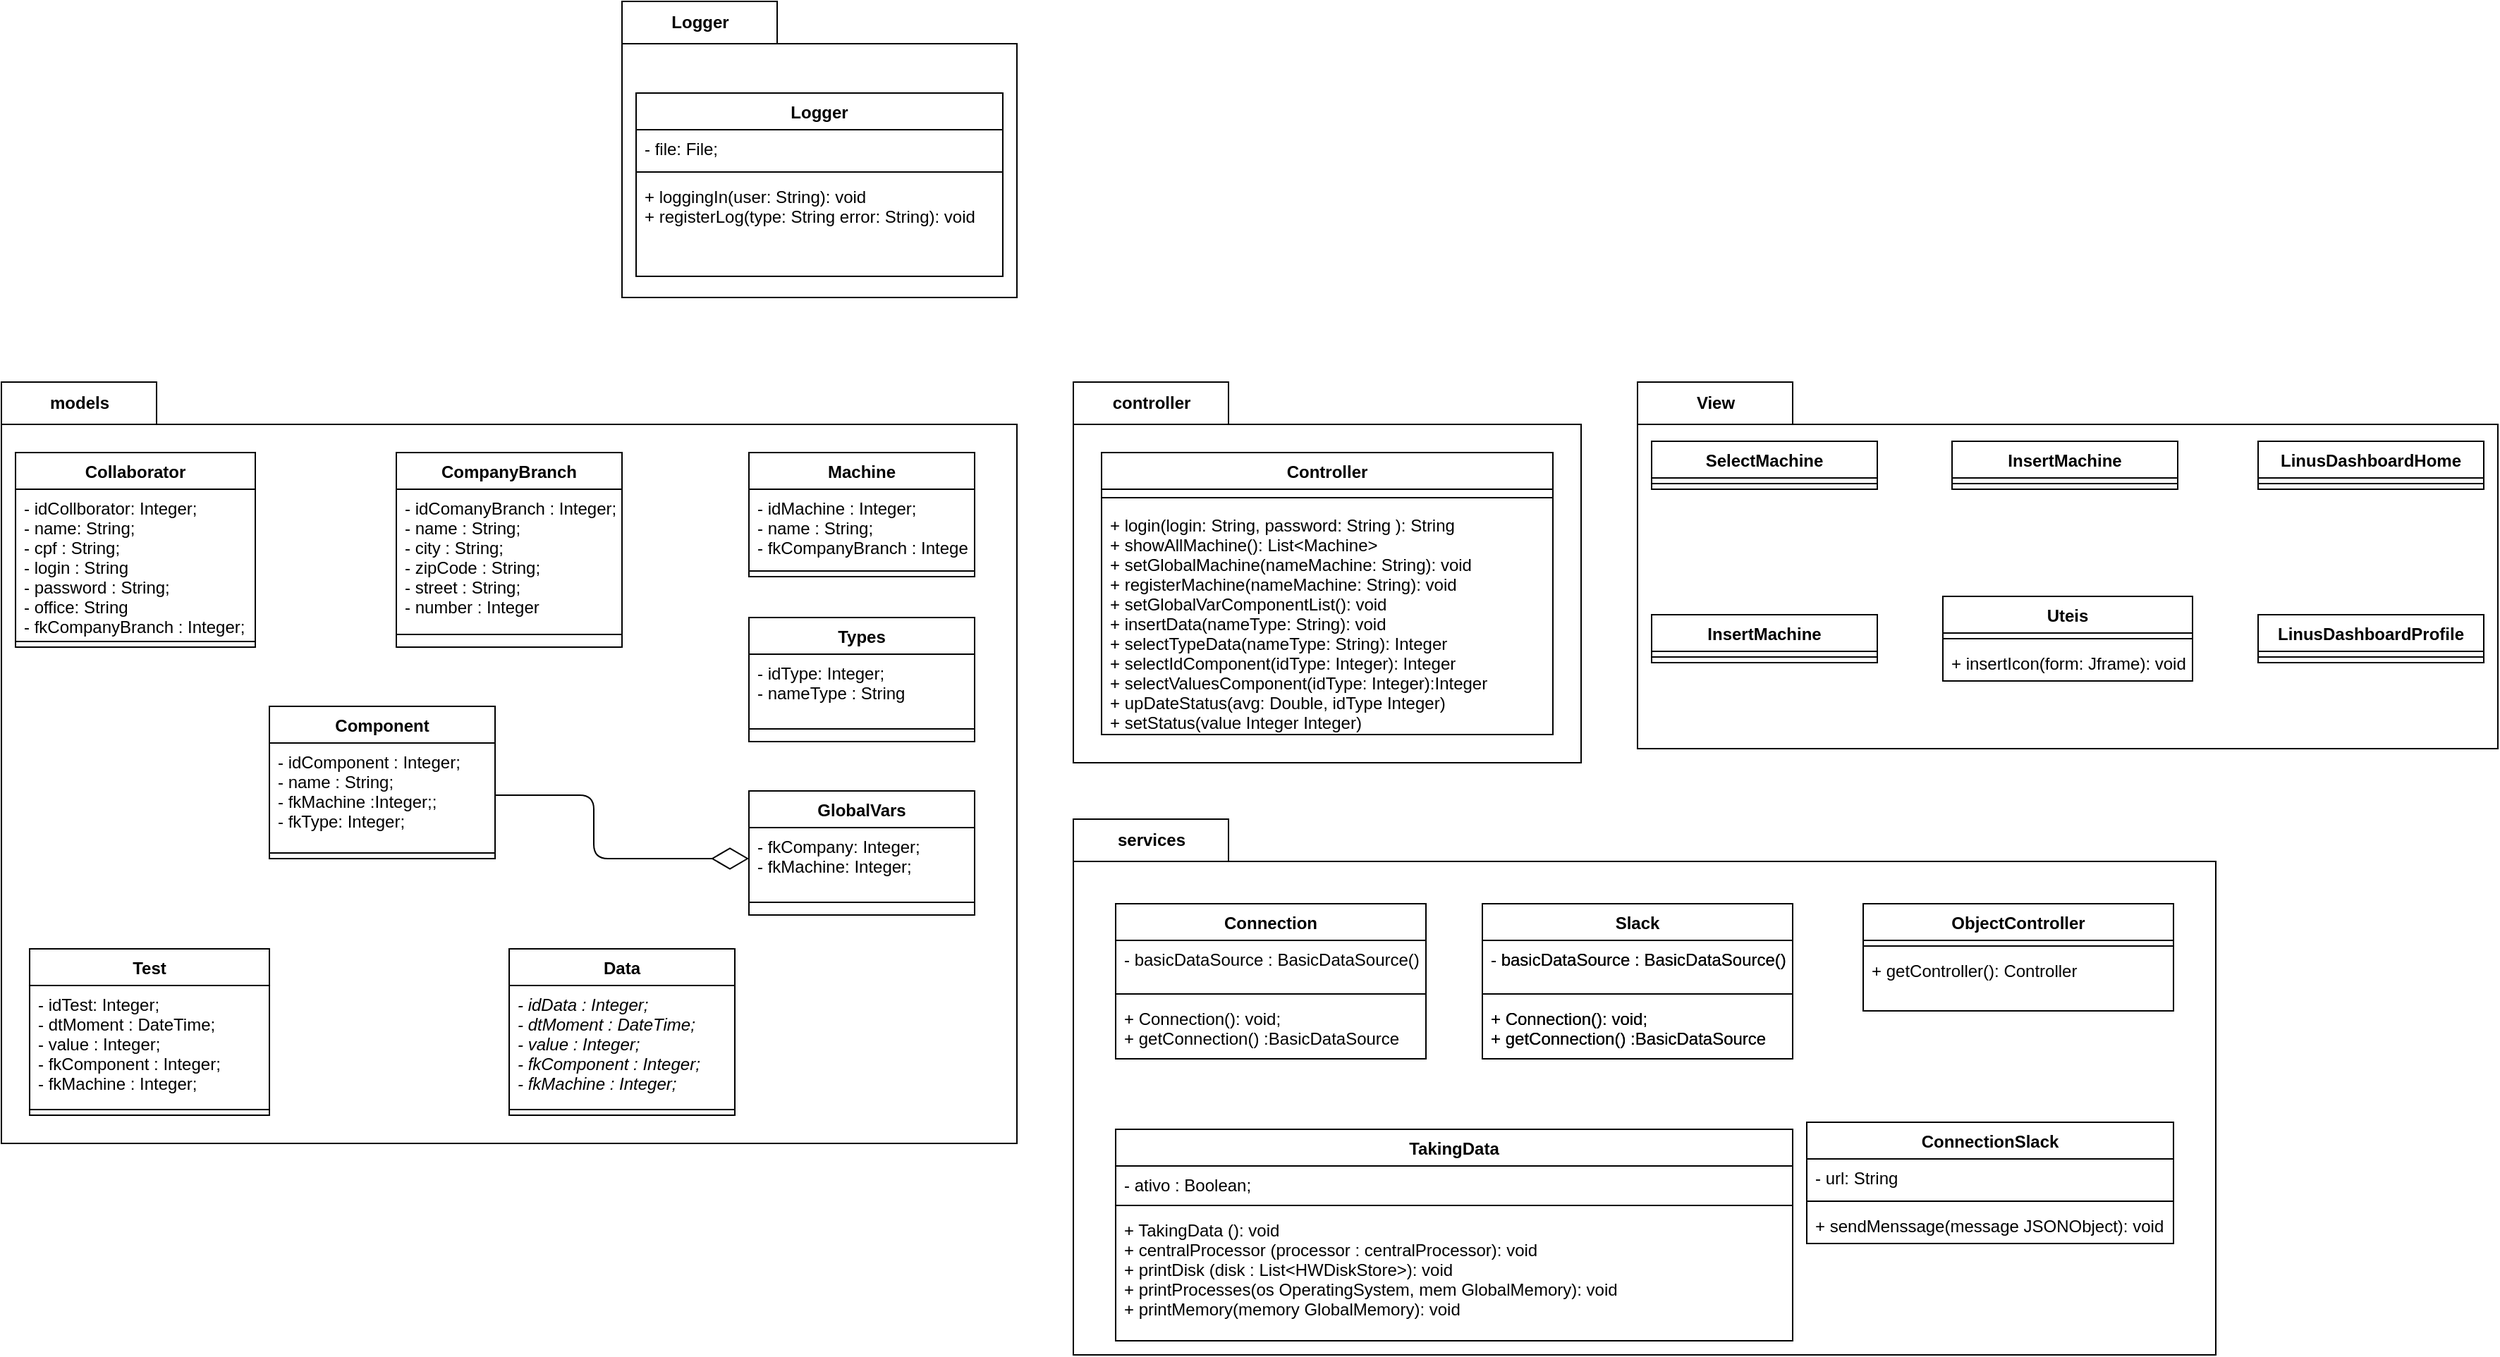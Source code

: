 <mxfile version="13.10.8" type="device"><diagram id="RD3s8kJx4T_rYx2lvKBA" name="Page-1"><mxGraphModel dx="1464" dy="1614" grid="1" gridSize="10" guides="1" tooltips="1" connect="1" arrows="1" fold="1" page="1" pageScale="1" pageWidth="827" pageHeight="1169" math="0" shadow="0"><root><mxCell id="0"/><mxCell id="1" parent="0"/><mxCell id="F6MDU5Umn2PXwsIhFBlG-26" value="models" style="shape=folder;fontStyle=1;tabWidth=110;tabHeight=30;tabPosition=left;html=1;boundedLbl=1;labelInHeader=1;" parent="1" vertex="1"><mxGeometry x="-720" y="60" width="720" height="540" as="geometry"/></mxCell><mxCell id="F6MDU5Umn2PXwsIhFBlG-11" value="controller" style="shape=folder;fontStyle=1;tabWidth=110;tabHeight=30;tabPosition=left;html=1;boundedLbl=1;labelInHeader=1;" parent="1" vertex="1"><mxGeometry x="40" y="60" width="360" height="270" as="geometry"/></mxCell><mxCell id="F6MDU5Umn2PXwsIhFBlG-14" value="Controller" style="swimlane;fontStyle=1;align=center;verticalAlign=top;childLayout=stackLayout;horizontal=1;startSize=26;horizontalStack=0;resizeParent=1;resizeParentMax=0;resizeLast=0;collapsible=1;marginBottom=0;" parent="1" vertex="1"><mxGeometry x="60" y="110" width="320" height="200" as="geometry"><mxRectangle x="60" y="110" width="100" height="26" as="alternateBounds"/></mxGeometry></mxCell><mxCell id="F6MDU5Umn2PXwsIhFBlG-16" value="" style="line;strokeWidth=1;fillColor=none;align=left;verticalAlign=middle;spacingTop=-1;spacingLeft=3;spacingRight=3;rotatable=0;labelPosition=right;points=[];portConstraint=eastwest;" parent="F6MDU5Umn2PXwsIhFBlG-14" vertex="1"><mxGeometry y="26" width="320" height="12" as="geometry"/></mxCell><mxCell id="F6MDU5Umn2PXwsIhFBlG-17" value="+ login(login: String, password: String ): String&#10;+ showAllMachine(): List&lt;Machine&gt;&#10;+ setGlobalMachine(nameMachine: String): void&#10;+ registerMachine(nameMachine: String): void&#10;+ setGlobalVarComponentList(): void&#10;+ insertData(nameType: String): void&#10;+ selectTypeData(nameType: String): Integer&#10;+ selectIdComponent(idType: Integer): Integer&#10;+ selectValuesComponent(idType: Integer):Integer&#10;+ upDateStatus(avg: Double, idType Integer)&#10;+ setStatus(value Integer Integer) &#10;&#10;" style="text;strokeColor=none;fillColor=none;align=left;verticalAlign=top;spacingLeft=4;spacingRight=4;overflow=hidden;rotatable=0;points=[[0,0.5],[1,0.5]];portConstraint=eastwest;" parent="F6MDU5Umn2PXwsIhFBlG-14" vertex="1"><mxGeometry y="38" width="320" height="162" as="geometry"/></mxCell><mxCell id="F6MDU5Umn2PXwsIhFBlG-20" value="View" style="shape=folder;fontStyle=1;tabWidth=110;tabHeight=30;tabPosition=left;html=1;boundedLbl=1;labelInHeader=1;" parent="1" vertex="1"><mxGeometry x="440" y="60" width="610" height="260" as="geometry"/></mxCell><mxCell id="F6MDU5Umn2PXwsIhFBlG-22" value="CompanyBranch" style="swimlane;fontStyle=1;align=center;verticalAlign=top;childLayout=stackLayout;horizontal=1;startSize=26;horizontalStack=0;resizeParent=1;resizeParentMax=0;resizeLast=0;collapsible=1;marginBottom=0;" parent="1" vertex="1"><mxGeometry x="-440" y="110" width="160" height="138" as="geometry"/></mxCell><mxCell id="F6MDU5Umn2PXwsIhFBlG-23" value="- idComanyBranch : Integer;&#10;- name : String;&#10;- city : String;&#10;- zipCode : String;&#10;- street : String;&#10;- number : Integer" style="text;strokeColor=none;fillColor=none;align=left;verticalAlign=top;spacingLeft=4;spacingRight=4;overflow=hidden;rotatable=0;points=[[0,0.5],[1,0.5]];portConstraint=eastwest;" parent="F6MDU5Umn2PXwsIhFBlG-22" vertex="1"><mxGeometry y="26" width="160" height="94" as="geometry"/></mxCell><mxCell id="F6MDU5Umn2PXwsIhFBlG-24" value="" style="line;strokeWidth=1;fillColor=none;align=left;verticalAlign=middle;spacingTop=-1;spacingLeft=3;spacingRight=3;rotatable=0;labelPosition=right;points=[];portConstraint=eastwest;" parent="F6MDU5Umn2PXwsIhFBlG-22" vertex="1"><mxGeometry y="120" width="160" height="18" as="geometry"/></mxCell><mxCell id="F6MDU5Umn2PXwsIhFBlG-27" value="services" style="shape=folder;fontStyle=1;tabWidth=110;tabHeight=30;tabPosition=left;html=1;boundedLbl=1;labelInHeader=1;" parent="1" vertex="1"><mxGeometry x="40" y="370" width="810" height="380" as="geometry"/></mxCell><mxCell id="F6MDU5Umn2PXwsIhFBlG-28" value="Connection" style="swimlane;fontStyle=1;align=center;verticalAlign=top;childLayout=stackLayout;horizontal=1;startSize=26;horizontalStack=0;resizeParent=1;resizeParentMax=0;resizeLast=0;collapsible=1;marginBottom=0;" parent="1" vertex="1"><mxGeometry x="70" y="430" width="220" height="110" as="geometry"/></mxCell><mxCell id="F6MDU5Umn2PXwsIhFBlG-29" value="- basicDataSource : BasicDataSource();" style="text;strokeColor=none;fillColor=none;align=left;verticalAlign=top;spacingLeft=4;spacingRight=4;overflow=hidden;rotatable=0;points=[[0,0.5],[1,0.5]];portConstraint=eastwest;" parent="F6MDU5Umn2PXwsIhFBlG-28" vertex="1"><mxGeometry y="26" width="220" height="34" as="geometry"/></mxCell><mxCell id="F6MDU5Umn2PXwsIhFBlG-30" value="" style="line;strokeWidth=1;fillColor=none;align=left;verticalAlign=middle;spacingTop=-1;spacingLeft=3;spacingRight=3;rotatable=0;labelPosition=right;points=[];portConstraint=eastwest;" parent="F6MDU5Umn2PXwsIhFBlG-28" vertex="1"><mxGeometry y="60" width="220" height="8" as="geometry"/></mxCell><mxCell id="F6MDU5Umn2PXwsIhFBlG-31" value="+ Connection(): void;&#10;+ getConnection() :BasicDataSource" style="text;strokeColor=none;fillColor=none;align=left;verticalAlign=top;spacingLeft=4;spacingRight=4;overflow=hidden;rotatable=0;points=[[0,0.5],[1,0.5]];portConstraint=eastwest;" parent="F6MDU5Umn2PXwsIhFBlG-28" vertex="1"><mxGeometry y="68" width="220" height="42" as="geometry"/></mxCell><mxCell id="F6MDU5Umn2PXwsIhFBlG-32" value="Machine" style="swimlane;fontStyle=1;align=center;verticalAlign=top;childLayout=stackLayout;horizontal=1;startSize=26;horizontalStack=0;resizeParent=1;resizeParentMax=0;resizeLast=0;collapsible=1;marginBottom=0;" parent="1" vertex="1"><mxGeometry x="-190" y="110" width="160" height="88" as="geometry"/></mxCell><mxCell id="F6MDU5Umn2PXwsIhFBlG-33" value="- idMachine : Integer;&#10;- name : String;&#10;- fkCompanyBranch : Integer;" style="text;strokeColor=none;fillColor=none;align=left;verticalAlign=top;spacingLeft=4;spacingRight=4;overflow=hidden;rotatable=0;points=[[0,0.5],[1,0.5]];portConstraint=eastwest;" parent="F6MDU5Umn2PXwsIhFBlG-32" vertex="1"><mxGeometry y="26" width="160" height="54" as="geometry"/></mxCell><mxCell id="F6MDU5Umn2PXwsIhFBlG-34" value="" style="line;strokeWidth=1;fillColor=none;align=left;verticalAlign=middle;spacingTop=-1;spacingLeft=3;spacingRight=3;rotatable=0;labelPosition=right;points=[];portConstraint=eastwest;" parent="F6MDU5Umn2PXwsIhFBlG-32" vertex="1"><mxGeometry y="80" width="160" height="8" as="geometry"/></mxCell><mxCell id="F6MDU5Umn2PXwsIhFBlG-36" value="Collaborator" style="swimlane;fontStyle=1;align=center;verticalAlign=top;childLayout=stackLayout;horizontal=1;startSize=26;horizontalStack=0;resizeParent=1;resizeParentMax=0;resizeLast=0;collapsible=1;marginBottom=0;" parent="1" vertex="1"><mxGeometry x="-710" y="110" width="170" height="138" as="geometry"/></mxCell><mxCell id="F6MDU5Umn2PXwsIhFBlG-37" value="- idCollborator: Integer;&#10;- name: String;&#10;- cpf : String;&#10;- login : String&#10;- password : String;&#10;- office: String&#10;- fkCompanyBranch : Integer;" style="text;strokeColor=none;fillColor=none;align=left;verticalAlign=top;spacingLeft=4;spacingRight=4;overflow=hidden;rotatable=0;points=[[0,0.5],[1,0.5]];portConstraint=eastwest;" parent="F6MDU5Umn2PXwsIhFBlG-36" vertex="1"><mxGeometry y="26" width="170" height="104" as="geometry"/></mxCell><mxCell id="F6MDU5Umn2PXwsIhFBlG-38" value="" style="line;strokeWidth=1;fillColor=none;align=left;verticalAlign=middle;spacingTop=-1;spacingLeft=3;spacingRight=3;rotatable=0;labelPosition=right;points=[];portConstraint=eastwest;" parent="F6MDU5Umn2PXwsIhFBlG-36" vertex="1"><mxGeometry y="130" width="170" height="8" as="geometry"/></mxCell><mxCell id="F6MDU5Umn2PXwsIhFBlG-40" value="Component" style="swimlane;fontStyle=1;align=center;verticalAlign=top;childLayout=stackLayout;horizontal=1;startSize=26;horizontalStack=0;resizeParent=1;resizeParentMax=0;resizeLast=0;collapsible=1;marginBottom=0;" parent="1" vertex="1"><mxGeometry x="-530" y="290" width="160" height="108" as="geometry"/></mxCell><mxCell id="F6MDU5Umn2PXwsIhFBlG-41" value="- idComponent : Integer;&#10;- name : String;&#10;- fkMachine :Integer;;&#10;- fkType: Integer;&#10;" style="text;strokeColor=none;fillColor=none;align=left;verticalAlign=top;spacingLeft=4;spacingRight=4;overflow=hidden;rotatable=0;points=[[0,0.5],[1,0.5]];portConstraint=eastwest;" parent="F6MDU5Umn2PXwsIhFBlG-40" vertex="1"><mxGeometry y="26" width="160" height="74" as="geometry"/></mxCell><mxCell id="F6MDU5Umn2PXwsIhFBlG-42" value="" style="line;strokeWidth=1;fillColor=none;align=left;verticalAlign=middle;spacingTop=-1;spacingLeft=3;spacingRight=3;rotatable=0;labelPosition=right;points=[];portConstraint=eastwest;" parent="F6MDU5Umn2PXwsIhFBlG-40" vertex="1"><mxGeometry y="100" width="160" height="8" as="geometry"/></mxCell><mxCell id="F6MDU5Umn2PXwsIhFBlG-44" value="Test" style="swimlane;fontStyle=1;align=center;verticalAlign=top;childLayout=stackLayout;horizontal=1;startSize=26;horizontalStack=0;resizeParent=1;resizeParentMax=0;resizeLast=0;collapsible=1;marginBottom=0;" parent="1" vertex="1"><mxGeometry x="-700" y="462" width="170" height="118" as="geometry"/></mxCell><mxCell id="F6MDU5Umn2PXwsIhFBlG-45" value="- idTest: Integer;&#10;- dtMoment : DateTime;&#10;- value : Integer;&#10;- fkComponent : Integer;&#10;- fkMachine : Integer;" style="text;strokeColor=none;fillColor=none;align=left;verticalAlign=top;spacingLeft=4;spacingRight=4;overflow=hidden;rotatable=0;points=[[0,0.5],[1,0.5]];portConstraint=eastwest;" parent="F6MDU5Umn2PXwsIhFBlG-44" vertex="1"><mxGeometry y="26" width="170" height="84" as="geometry"/></mxCell><mxCell id="F6MDU5Umn2PXwsIhFBlG-46" value="" style="line;strokeWidth=1;fillColor=none;align=left;verticalAlign=middle;spacingTop=-1;spacingLeft=3;spacingRight=3;rotatable=0;labelPosition=right;points=[];portConstraint=eastwest;" parent="F6MDU5Umn2PXwsIhFBlG-44" vertex="1"><mxGeometry y="110" width="170" height="8" as="geometry"/></mxCell><mxCell id="Z45e9iWXkxGw7tkl8lpb-1" value="Data" style="swimlane;fontStyle=1;align=center;verticalAlign=top;childLayout=stackLayout;horizontal=1;startSize=26;horizontalStack=0;resizeParent=1;resizeParentMax=0;resizeLast=0;collapsible=1;marginBottom=0;" parent="1" vertex="1"><mxGeometry x="-360" y="462" width="160" height="118" as="geometry"/></mxCell><mxCell id="Z45e9iWXkxGw7tkl8lpb-2" value="- idData : Integer;&#10;- dtMoment : DateTime;&#10;- value : Integer;&#10;- fkComponent : Integer;&#10;- fkMachine : Integer;" style="text;strokeColor=none;fillColor=none;align=left;verticalAlign=top;spacingLeft=4;spacingRight=4;overflow=hidden;rotatable=0;points=[[0,0.5],[1,0.5]];portConstraint=eastwest;fontStyle=2" parent="Z45e9iWXkxGw7tkl8lpb-1" vertex="1"><mxGeometry y="26" width="160" height="84" as="geometry"/></mxCell><mxCell id="Z45e9iWXkxGw7tkl8lpb-3" value="" style="line;strokeWidth=1;fillColor=none;align=left;verticalAlign=middle;spacingTop=-1;spacingLeft=3;spacingRight=3;rotatable=0;labelPosition=right;points=[];portConstraint=eastwest;" parent="Z45e9iWXkxGw7tkl8lpb-1" vertex="1"><mxGeometry y="110" width="160" height="8" as="geometry"/></mxCell><mxCell id="MRlA3GBKrCIRUdUbZOBZ-1" value="Slack" style="swimlane;fontStyle=1;align=center;verticalAlign=top;childLayout=stackLayout;horizontal=1;startSize=26;horizontalStack=0;resizeParent=1;resizeParentMax=0;resizeLast=0;collapsible=1;marginBottom=0;" parent="1" vertex="1"><mxGeometry x="330" y="430" width="220" height="110" as="geometry"/></mxCell><mxCell id="MRlA3GBKrCIRUdUbZOBZ-2" value="- basicDataSource : BasicDataSource();" style="text;strokeColor=none;fillColor=none;align=left;verticalAlign=top;spacingLeft=4;spacingRight=4;overflow=hidden;rotatable=0;points=[[0,0.5],[1,0.5]];portConstraint=eastwest;" parent="MRlA3GBKrCIRUdUbZOBZ-1" vertex="1"><mxGeometry y="26" width="220" height="34" as="geometry"/></mxCell><mxCell id="MRlA3GBKrCIRUdUbZOBZ-3" value="" style="line;strokeWidth=1;fillColor=none;align=left;verticalAlign=middle;spacingTop=-1;spacingLeft=3;spacingRight=3;rotatable=0;labelPosition=right;points=[];portConstraint=eastwest;" parent="MRlA3GBKrCIRUdUbZOBZ-1" vertex="1"><mxGeometry y="60" width="220" height="8" as="geometry"/></mxCell><mxCell id="MRlA3GBKrCIRUdUbZOBZ-4" value="+ Connection(): void;&#10;+ getConnection() :BasicDataSource" style="text;strokeColor=none;fillColor=none;align=left;verticalAlign=top;spacingLeft=4;spacingRight=4;overflow=hidden;rotatable=0;points=[[0,0.5],[1,0.5]];portConstraint=eastwest;" parent="MRlA3GBKrCIRUdUbZOBZ-1" vertex="1"><mxGeometry y="68" width="220" height="42" as="geometry"/></mxCell><mxCell id="MRlA3GBKrCIRUdUbZOBZ-17" value="SelectMachine" style="swimlane;fontStyle=1;align=center;verticalAlign=top;childLayout=stackLayout;horizontal=1;startSize=26;horizontalStack=0;resizeParent=1;resizeParentMax=0;resizeLast=0;collapsible=1;marginBottom=0;" parent="1" vertex="1"><mxGeometry x="450" y="102" width="160" height="34" as="geometry"/></mxCell><mxCell id="MRlA3GBKrCIRUdUbZOBZ-18" value="" style="line;strokeWidth=1;fillColor=none;align=left;verticalAlign=middle;spacingTop=-1;spacingLeft=3;spacingRight=3;rotatable=0;labelPosition=right;points=[];portConstraint=eastwest;" parent="MRlA3GBKrCIRUdUbZOBZ-17" vertex="1"><mxGeometry y="26" width="160" height="8" as="geometry"/></mxCell><mxCell id="MRlA3GBKrCIRUdUbZOBZ-26" value="TakingData" style="swimlane;fontStyle=1;align=center;verticalAlign=top;childLayout=stackLayout;horizontal=1;startSize=26;horizontalStack=0;resizeParent=1;resizeParentMax=0;resizeLast=0;collapsible=1;marginBottom=0;" parent="1" vertex="1"><mxGeometry x="70" y="590" width="480" height="150" as="geometry"/></mxCell><mxCell id="MRlA3GBKrCIRUdUbZOBZ-27" value="- ativo : Boolean;" style="text;strokeColor=none;fillColor=none;align=left;verticalAlign=top;spacingLeft=4;spacingRight=4;overflow=hidden;rotatable=0;points=[[0,0.5],[1,0.5]];portConstraint=eastwest;" parent="MRlA3GBKrCIRUdUbZOBZ-26" vertex="1"><mxGeometry y="26" width="480" height="24" as="geometry"/></mxCell><mxCell id="MRlA3GBKrCIRUdUbZOBZ-28" value="" style="line;strokeWidth=1;fillColor=none;align=left;verticalAlign=middle;spacingTop=-1;spacingLeft=3;spacingRight=3;rotatable=0;labelPosition=right;points=[];portConstraint=eastwest;" parent="MRlA3GBKrCIRUdUbZOBZ-26" vertex="1"><mxGeometry y="50" width="480" height="8" as="geometry"/></mxCell><mxCell id="MRlA3GBKrCIRUdUbZOBZ-29" value="+ TakingData (): void&#10;+ centralProcessor (processor : centralProcessor): void&#10;+ printDisk (disk : List&lt;HWDiskStore&gt;): void&#10;+ printProcesses(os OperatingSystem, mem GlobalMemory): void&#10;+ printMemory(memory GlobalMemory): void" style="text;strokeColor=none;fillColor=none;align=left;verticalAlign=top;spacingLeft=4;spacingRight=4;overflow=hidden;rotatable=0;points=[[0,0.5],[1,0.5]];portConstraint=eastwest;" parent="MRlA3GBKrCIRUdUbZOBZ-26" vertex="1"><mxGeometry y="58" width="480" height="92" as="geometry"/></mxCell><mxCell id="XrI0nqO_kqB3tD6Gybd0-6" value="Types" style="swimlane;fontStyle=1;align=center;verticalAlign=top;childLayout=stackLayout;horizontal=1;startSize=26;horizontalStack=0;resizeParent=1;resizeParentMax=0;resizeLast=0;collapsible=1;marginBottom=0;" parent="1" vertex="1"><mxGeometry x="-190" y="227" width="160" height="88" as="geometry"/></mxCell><mxCell id="XrI0nqO_kqB3tD6Gybd0-7" value="- idType: Integer;&#10;- nameType : String&#10;" style="text;strokeColor=none;fillColor=none;align=left;verticalAlign=top;spacingLeft=4;spacingRight=4;overflow=hidden;rotatable=0;points=[[0,0.5],[1,0.5]];portConstraint=eastwest;" parent="XrI0nqO_kqB3tD6Gybd0-6" vertex="1"><mxGeometry y="26" width="160" height="44" as="geometry"/></mxCell><mxCell id="XrI0nqO_kqB3tD6Gybd0-8" value="" style="line;strokeWidth=1;fillColor=none;align=left;verticalAlign=middle;spacingTop=-1;spacingLeft=3;spacingRight=3;rotatable=0;labelPosition=right;points=[];portConstraint=eastwest;" parent="XrI0nqO_kqB3tD6Gybd0-6" vertex="1"><mxGeometry y="70" width="160" height="18" as="geometry"/></mxCell><mxCell id="XrI0nqO_kqB3tD6Gybd0-10" value="GlobalVars" style="swimlane;fontStyle=1;align=center;verticalAlign=top;childLayout=stackLayout;horizontal=1;startSize=26;horizontalStack=0;resizeParent=1;resizeParentMax=0;resizeLast=0;collapsible=1;marginBottom=0;" parent="1" vertex="1"><mxGeometry x="-190" y="350" width="160" height="88" as="geometry"/></mxCell><mxCell id="XrI0nqO_kqB3tD6Gybd0-11" value="- fkCompany: Integer;&#10;- fkMachine: Integer;&#10;&#10;" style="text;strokeColor=none;fillColor=none;align=left;verticalAlign=top;spacingLeft=4;spacingRight=4;overflow=hidden;rotatable=0;points=[[0,0.5],[1,0.5]];portConstraint=eastwest;" parent="XrI0nqO_kqB3tD6Gybd0-10" vertex="1"><mxGeometry y="26" width="160" height="44" as="geometry"/></mxCell><mxCell id="XrI0nqO_kqB3tD6Gybd0-12" value="" style="line;strokeWidth=1;fillColor=none;align=left;verticalAlign=middle;spacingTop=-1;spacingLeft=3;spacingRight=3;rotatable=0;labelPosition=right;points=[];portConstraint=eastwest;" parent="XrI0nqO_kqB3tD6Gybd0-10" vertex="1"><mxGeometry y="70" width="160" height="18" as="geometry"/></mxCell><mxCell id="XrI0nqO_kqB3tD6Gybd0-24" value="Logger" style="shape=folder;fontStyle=1;tabWidth=110;tabHeight=30;tabPosition=left;html=1;boundedLbl=1;labelInHeader=1;" parent="1" vertex="1"><mxGeometry x="-280" y="-210" width="280" height="210" as="geometry"/></mxCell><mxCell id="XrI0nqO_kqB3tD6Gybd0-29" value="Logger" style="swimlane;fontStyle=1;align=center;verticalAlign=top;childLayout=stackLayout;horizontal=1;startSize=26;horizontalStack=0;resizeParent=1;resizeParentMax=0;resizeLast=0;collapsible=1;marginBottom=0;" parent="1" vertex="1"><mxGeometry x="-270" y="-145" width="260" height="130" as="geometry"/></mxCell><mxCell id="XrI0nqO_kqB3tD6Gybd0-30" value="- file: File;" style="text;strokeColor=none;fillColor=none;align=left;verticalAlign=top;spacingLeft=4;spacingRight=4;overflow=hidden;rotatable=0;points=[[0,0.5],[1,0.5]];portConstraint=eastwest;" parent="XrI0nqO_kqB3tD6Gybd0-29" vertex="1"><mxGeometry y="26" width="260" height="26" as="geometry"/></mxCell><mxCell id="XrI0nqO_kqB3tD6Gybd0-31" value="" style="line;strokeWidth=1;fillColor=none;align=left;verticalAlign=middle;spacingTop=-1;spacingLeft=3;spacingRight=3;rotatable=0;labelPosition=right;points=[];portConstraint=eastwest;" parent="XrI0nqO_kqB3tD6Gybd0-29" vertex="1"><mxGeometry y="52" width="260" height="8" as="geometry"/></mxCell><mxCell id="XrI0nqO_kqB3tD6Gybd0-32" value="+ loggingIn(user: String): void&#10;+ registerLog(type: String error: String): void" style="text;strokeColor=none;fillColor=none;align=left;verticalAlign=top;spacingLeft=4;spacingRight=4;overflow=hidden;rotatable=0;points=[[0,0.5],[1,0.5]];portConstraint=eastwest;" parent="XrI0nqO_kqB3tD6Gybd0-29" vertex="1"><mxGeometry y="60" width="260" height="70" as="geometry"/></mxCell><mxCell id="XrI0nqO_kqB3tD6Gybd0-33" value="Slack" style="swimlane;fontStyle=1;align=center;verticalAlign=top;childLayout=stackLayout;horizontal=1;startSize=26;horizontalStack=0;resizeParent=1;resizeParentMax=0;resizeLast=0;collapsible=1;marginBottom=0;" parent="1" vertex="1"><mxGeometry x="330" y="430" width="220" height="110" as="geometry"/></mxCell><mxCell id="XrI0nqO_kqB3tD6Gybd0-34" value="- basicDataSource : BasicDataSource();" style="text;strokeColor=none;fillColor=none;align=left;verticalAlign=top;spacingLeft=4;spacingRight=4;overflow=hidden;rotatable=0;points=[[0,0.5],[1,0.5]];portConstraint=eastwest;" parent="XrI0nqO_kqB3tD6Gybd0-33" vertex="1"><mxGeometry y="26" width="220" height="34" as="geometry"/></mxCell><mxCell id="XrI0nqO_kqB3tD6Gybd0-35" value="" style="line;strokeWidth=1;fillColor=none;align=left;verticalAlign=middle;spacingTop=-1;spacingLeft=3;spacingRight=3;rotatable=0;labelPosition=right;points=[];portConstraint=eastwest;" parent="XrI0nqO_kqB3tD6Gybd0-33" vertex="1"><mxGeometry y="60" width="220" height="8" as="geometry"/></mxCell><mxCell id="XrI0nqO_kqB3tD6Gybd0-36" value="+ Connection(): void;&#10;+ getConnection() :BasicDataSource" style="text;strokeColor=none;fillColor=none;align=left;verticalAlign=top;spacingLeft=4;spacingRight=4;overflow=hidden;rotatable=0;points=[[0,0.5],[1,0.5]];portConstraint=eastwest;" parent="XrI0nqO_kqB3tD6Gybd0-33" vertex="1"><mxGeometry y="68" width="220" height="42" as="geometry"/></mxCell><mxCell id="XrI0nqO_kqB3tD6Gybd0-37" value="ObjectController" style="swimlane;fontStyle=1;align=center;verticalAlign=top;childLayout=stackLayout;horizontal=1;startSize=26;horizontalStack=0;resizeParent=1;resizeParentMax=0;resizeLast=0;collapsible=1;marginBottom=0;" parent="1" vertex="1"><mxGeometry x="600" y="430" width="220" height="76" as="geometry"/></mxCell><mxCell id="XrI0nqO_kqB3tD6Gybd0-39" value="" style="line;strokeWidth=1;fillColor=none;align=left;verticalAlign=middle;spacingTop=-1;spacingLeft=3;spacingRight=3;rotatable=0;labelPosition=right;points=[];portConstraint=eastwest;" parent="XrI0nqO_kqB3tD6Gybd0-37" vertex="1"><mxGeometry y="26" width="220" height="8" as="geometry"/></mxCell><mxCell id="XrI0nqO_kqB3tD6Gybd0-40" value="+ getController(): Controller" style="text;strokeColor=none;fillColor=none;align=left;verticalAlign=top;spacingLeft=4;spacingRight=4;overflow=hidden;rotatable=0;points=[[0,0.5],[1,0.5]];portConstraint=eastwest;" parent="XrI0nqO_kqB3tD6Gybd0-37" vertex="1"><mxGeometry y="34" width="220" height="42" as="geometry"/></mxCell><mxCell id="XrI0nqO_kqB3tD6Gybd0-41" value="InsertMachine" style="swimlane;fontStyle=1;align=center;verticalAlign=top;childLayout=stackLayout;horizontal=1;startSize=26;horizontalStack=0;resizeParent=1;resizeParentMax=0;resizeLast=0;collapsible=1;marginBottom=0;" parent="1" vertex="1"><mxGeometry x="663" y="102" width="160" height="34" as="geometry"/></mxCell><mxCell id="XrI0nqO_kqB3tD6Gybd0-42" value="" style="line;strokeWidth=1;fillColor=none;align=left;verticalAlign=middle;spacingTop=-1;spacingLeft=3;spacingRight=3;rotatable=0;labelPosition=right;points=[];portConstraint=eastwest;" parent="XrI0nqO_kqB3tD6Gybd0-41" vertex="1"><mxGeometry y="26" width="160" height="8" as="geometry"/></mxCell><mxCell id="XrI0nqO_kqB3tD6Gybd0-45" value="LinusDashboardHome" style="swimlane;fontStyle=1;align=center;verticalAlign=top;childLayout=stackLayout;horizontal=1;startSize=26;horizontalStack=0;resizeParent=1;resizeParentMax=0;resizeLast=0;collapsible=1;marginBottom=0;" parent="1" vertex="1"><mxGeometry x="880" y="102" width="160" height="34" as="geometry"/></mxCell><mxCell id="XrI0nqO_kqB3tD6Gybd0-46" value="" style="line;strokeWidth=1;fillColor=none;align=left;verticalAlign=middle;spacingTop=-1;spacingLeft=3;spacingRight=3;rotatable=0;labelPosition=right;points=[];portConstraint=eastwest;" parent="XrI0nqO_kqB3tD6Gybd0-45" vertex="1"><mxGeometry y="26" width="160" height="8" as="geometry"/></mxCell><mxCell id="XrI0nqO_kqB3tD6Gybd0-47" value="LinusDashboardProfile" style="swimlane;fontStyle=1;align=center;verticalAlign=top;childLayout=stackLayout;horizontal=1;startSize=26;horizontalStack=0;resizeParent=1;resizeParentMax=0;resizeLast=0;collapsible=1;marginBottom=0;" parent="1" vertex="1"><mxGeometry x="880" y="225" width="160" height="34" as="geometry"/></mxCell><mxCell id="XrI0nqO_kqB3tD6Gybd0-48" value="" style="line;strokeWidth=1;fillColor=none;align=left;verticalAlign=middle;spacingTop=-1;spacingLeft=3;spacingRight=3;rotatable=0;labelPosition=right;points=[];portConstraint=eastwest;" parent="XrI0nqO_kqB3tD6Gybd0-47" vertex="1"><mxGeometry y="26" width="160" height="8" as="geometry"/></mxCell><mxCell id="XrI0nqO_kqB3tD6Gybd0-49" value="InsertMachine" style="swimlane;fontStyle=1;align=center;verticalAlign=top;childLayout=stackLayout;horizontal=1;startSize=26;horizontalStack=0;resizeParent=1;resizeParentMax=0;resizeLast=0;collapsible=1;marginBottom=0;" parent="1" vertex="1"><mxGeometry x="450" y="225" width="160" height="34" as="geometry"/></mxCell><mxCell id="XrI0nqO_kqB3tD6Gybd0-50" value="" style="line;strokeWidth=1;fillColor=none;align=left;verticalAlign=middle;spacingTop=-1;spacingLeft=3;spacingRight=3;rotatable=0;labelPosition=right;points=[];portConstraint=eastwest;" parent="XrI0nqO_kqB3tD6Gybd0-49" vertex="1"><mxGeometry y="26" width="160" height="8" as="geometry"/></mxCell><mxCell id="XrI0nqO_kqB3tD6Gybd0-55" value="Uteis" style="swimlane;fontStyle=1;align=center;verticalAlign=top;childLayout=stackLayout;horizontal=1;startSize=26;horizontalStack=0;resizeParent=1;resizeParentMax=0;resizeLast=0;collapsible=1;marginBottom=0;" parent="1" vertex="1"><mxGeometry x="656.5" y="212" width="177" height="60" as="geometry"/></mxCell><mxCell id="XrI0nqO_kqB3tD6Gybd0-56" value="" style="line;strokeWidth=1;fillColor=none;align=left;verticalAlign=middle;spacingTop=-1;spacingLeft=3;spacingRight=3;rotatable=0;labelPosition=right;points=[];portConstraint=eastwest;" parent="XrI0nqO_kqB3tD6Gybd0-55" vertex="1"><mxGeometry y="26" width="177" height="8" as="geometry"/></mxCell><mxCell id="XrI0nqO_kqB3tD6Gybd0-54" value="+ insertIcon(form: Jframe): void" style="text;strokeColor=none;fillColor=none;align=left;verticalAlign=top;spacingLeft=4;spacingRight=4;overflow=hidden;rotatable=0;points=[[0,0.5],[1,0.5]];portConstraint=eastwest;" parent="XrI0nqO_kqB3tD6Gybd0-55" vertex="1"><mxGeometry y="34" width="177" height="26" as="geometry"/></mxCell><mxCell id="jQBvlmUBKAjI5JzaJW7g-3" value="" style="endArrow=diamondThin;endFill=0;endSize=24;html=1;entryX=0;entryY=0.5;entryDx=0;entryDy=0;exitX=1;exitY=0.5;exitDx=0;exitDy=0;" parent="1" source="F6MDU5Umn2PXwsIhFBlG-41" target="XrI0nqO_kqB3tD6Gybd0-11" edge="1"><mxGeometry width="160" relative="1" as="geometry"><mxPoint x="-220" y="290" as="sourcePoint"/><mxPoint x="-60" y="290" as="targetPoint"/><Array as="points"><mxPoint x="-300" y="353"/><mxPoint x="-300" y="398"/></Array></mxGeometry></mxCell><mxCell id="EwMwJZPb_-55cUMsR0e4-1" value="ConnectionSlack" style="swimlane;fontStyle=1;align=center;verticalAlign=top;childLayout=stackLayout;horizontal=1;startSize=26;horizontalStack=0;resizeParent=1;resizeParentMax=0;resizeLast=0;collapsible=1;marginBottom=0;" vertex="1" parent="1"><mxGeometry x="560" y="585" width="260" height="86" as="geometry"/></mxCell><mxCell id="EwMwJZPb_-55cUMsR0e4-2" value="- url: String" style="text;strokeColor=none;fillColor=none;align=left;verticalAlign=top;spacingLeft=4;spacingRight=4;overflow=hidden;rotatable=0;points=[[0,0.5],[1,0.5]];portConstraint=eastwest;" vertex="1" parent="EwMwJZPb_-55cUMsR0e4-1"><mxGeometry y="26" width="260" height="26" as="geometry"/></mxCell><mxCell id="EwMwJZPb_-55cUMsR0e4-3" value="" style="line;strokeWidth=1;fillColor=none;align=left;verticalAlign=middle;spacingTop=-1;spacingLeft=3;spacingRight=3;rotatable=0;labelPosition=right;points=[];portConstraint=eastwest;" vertex="1" parent="EwMwJZPb_-55cUMsR0e4-1"><mxGeometry y="52" width="260" height="8" as="geometry"/></mxCell><mxCell id="EwMwJZPb_-55cUMsR0e4-4" value="+ sendMenssage(message JSONObject): void" style="text;strokeColor=none;fillColor=none;align=left;verticalAlign=top;spacingLeft=4;spacingRight=4;overflow=hidden;rotatable=0;points=[[0,0.5],[1,0.5]];portConstraint=eastwest;" vertex="1" parent="EwMwJZPb_-55cUMsR0e4-1"><mxGeometry y="60" width="260" height="26" as="geometry"/></mxCell></root></mxGraphModel></diagram></mxfile>